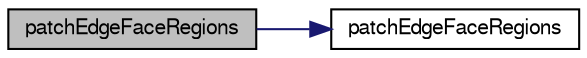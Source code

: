 digraph "patchEdgeFaceRegions"
{
  bgcolor="transparent";
  edge [fontname="FreeSans",fontsize="10",labelfontname="FreeSans",labelfontsize="10"];
  node [fontname="FreeSans",fontsize="10",shape=record];
  rankdir="LR";
  Node3 [label="patchEdgeFaceRegions",height=0.2,width=0.4,color="black", fillcolor="grey75", style="filled", fontcolor="black"];
  Node3 -> Node4 [color="midnightblue",fontsize="10",style="solid",fontname="FreeSans"];
  Node4 [label="patchEdgeFaceRegions",height=0.2,width=0.4,color="black",URL="$a24830.html#aa08d1cc4e06524c67446b0689afe03b1",tooltip="Construct null. "];
}
